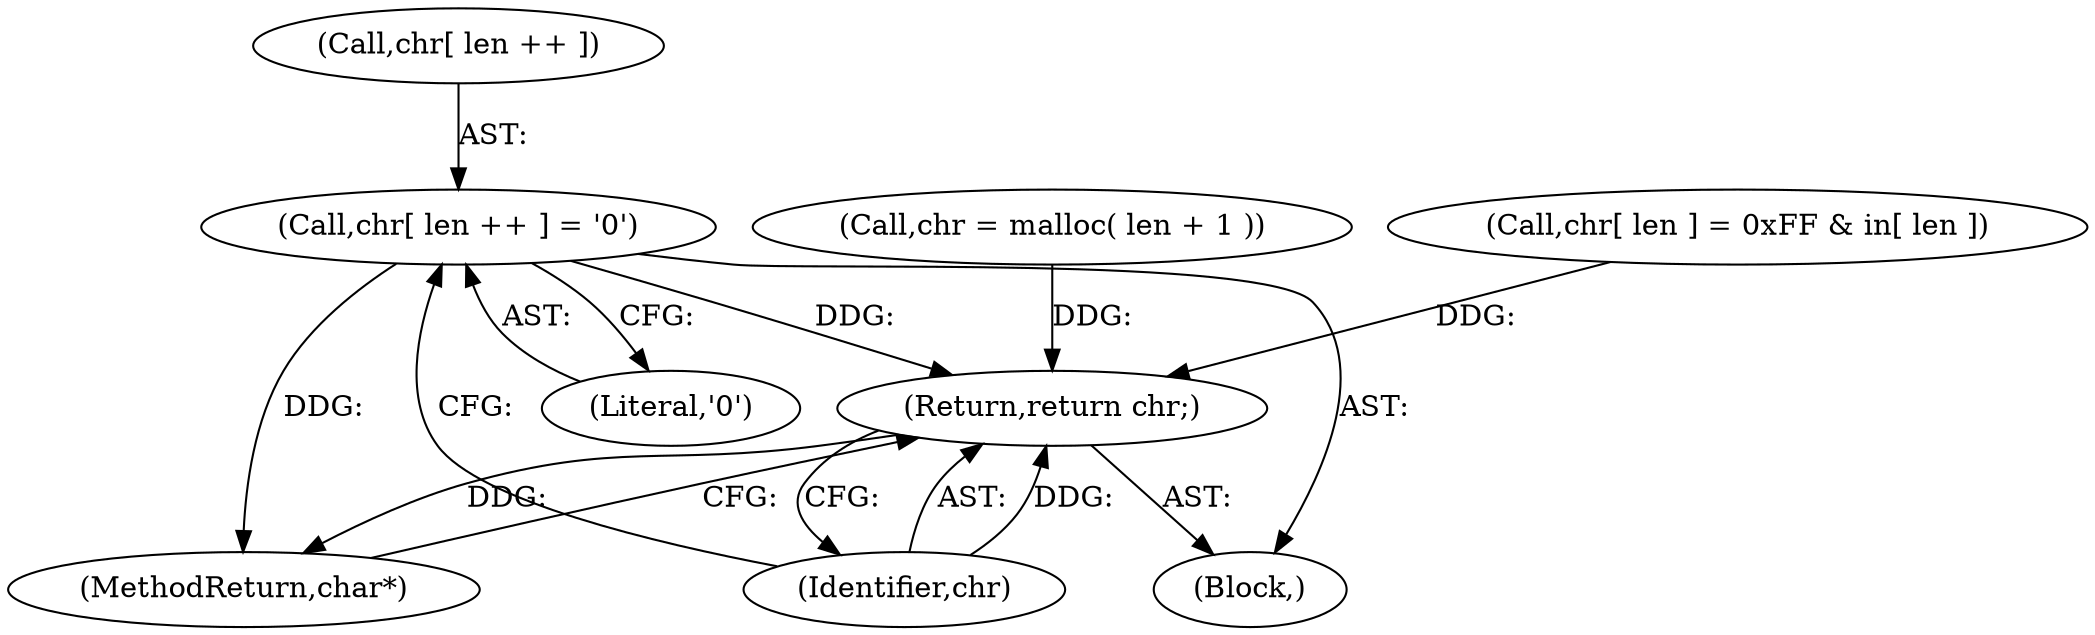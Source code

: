 digraph "0_unixODBC_45ef78e037f578b15fc58938a3a3251655e71d6f#diff-d52750c7ba4e594410438569d8e2963aL24_4@array" {
"1000150" [label="(Call,chr[ len ++ ] = '\0')"];
"1000156" [label="(Return,return chr;)"];
"1000155" [label="(Literal,'\0')"];
"1000150" [label="(Call,chr[ len ++ ] = '\0')"];
"1000156" [label="(Return,return chr;)"];
"1000123" [label="(Call,chr = malloc( len + 1 ))"];
"1000102" [label="(Block,)"];
"1000157" [label="(Identifier,chr)"];
"1000151" [label="(Call,chr[ len ++ ])"];
"1000139" [label="(Call,chr[ len ] = 0xFF & in[ len ])"];
"1000158" [label="(MethodReturn,char*)"];
"1000150" -> "1000102"  [label="AST: "];
"1000150" -> "1000155"  [label="CFG: "];
"1000151" -> "1000150"  [label="AST: "];
"1000155" -> "1000150"  [label="AST: "];
"1000157" -> "1000150"  [label="CFG: "];
"1000150" -> "1000158"  [label="DDG: "];
"1000150" -> "1000156"  [label="DDG: "];
"1000156" -> "1000102"  [label="AST: "];
"1000156" -> "1000157"  [label="CFG: "];
"1000157" -> "1000156"  [label="AST: "];
"1000158" -> "1000156"  [label="CFG: "];
"1000156" -> "1000158"  [label="DDG: "];
"1000157" -> "1000156"  [label="DDG: "];
"1000139" -> "1000156"  [label="DDG: "];
"1000123" -> "1000156"  [label="DDG: "];
}
